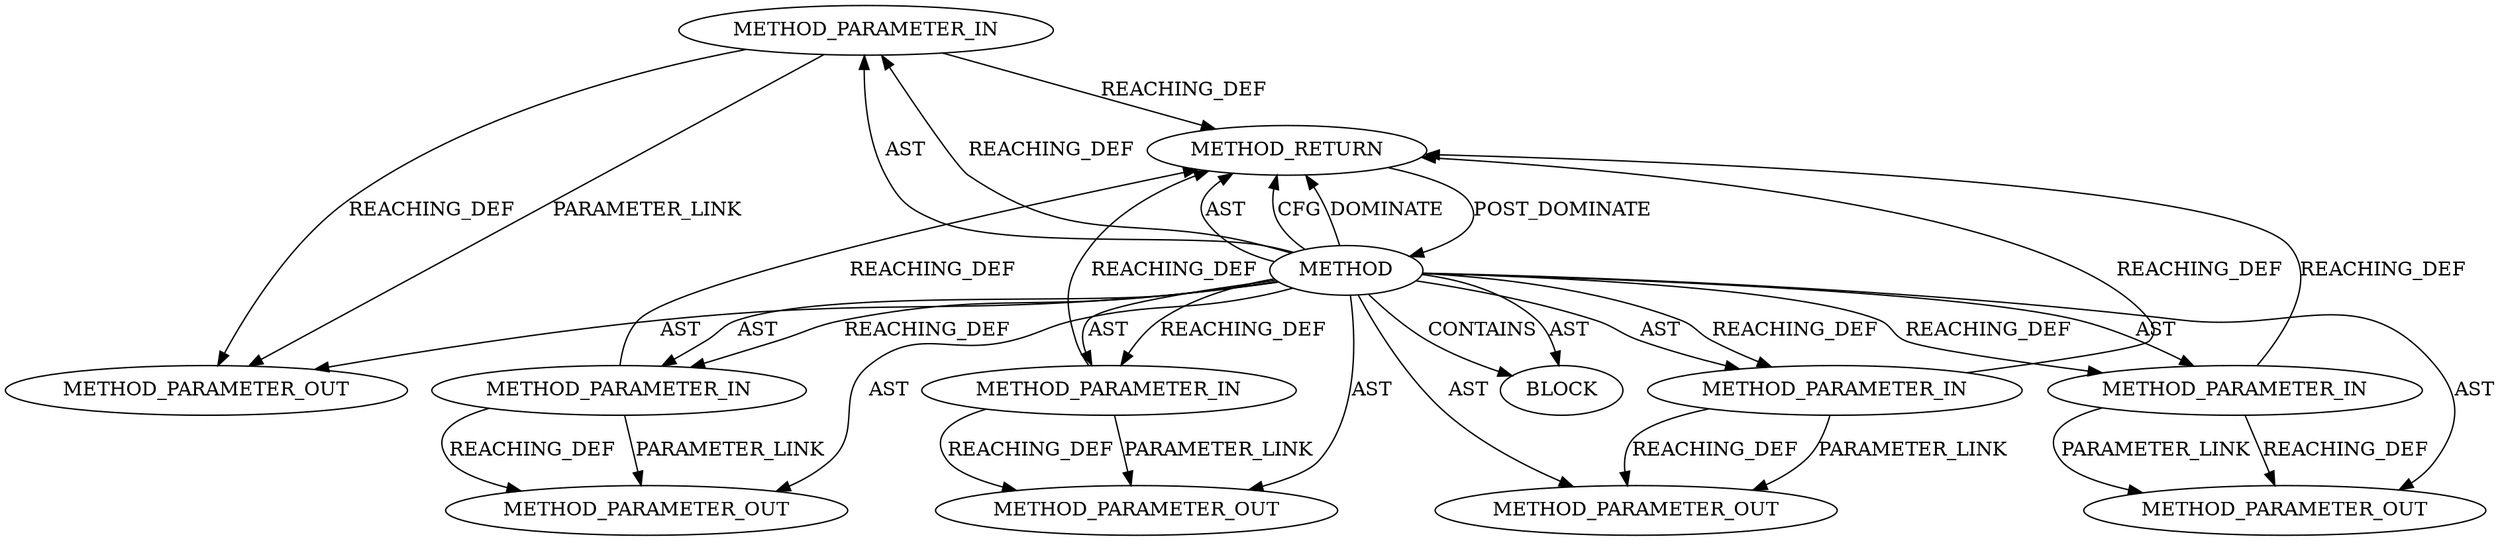 digraph {
  13386 [label=METHOD_PARAMETER_OUT ORDER=4 CODE="p4" IS_VARIADIC=false TYPE_FULL_NAME="ANY" EVALUATION_STRATEGY="BY_VALUE" INDEX=4 NAME="p4"]
  12216 [label=METHOD_PARAMETER_IN ORDER=3 CODE="p3" IS_VARIADIC=false TYPE_FULL_NAME="ANY" EVALUATION_STRATEGY="BY_VALUE" INDEX=3 NAME="p3"]
  12214 [label=METHOD_PARAMETER_IN ORDER=1 CODE="p1" IS_VARIADIC=false TYPE_FULL_NAME="ANY" EVALUATION_STRATEGY="BY_VALUE" INDEX=1 NAME="p1"]
  13385 [label=METHOD_PARAMETER_OUT ORDER=3 CODE="p3" IS_VARIADIC=false TYPE_FULL_NAME="ANY" EVALUATION_STRATEGY="BY_VALUE" INDEX=3 NAME="p3"]
  12220 [label=METHOD_RETURN ORDER=2 CODE="RET" TYPE_FULL_NAME="ANY" EVALUATION_STRATEGY="BY_VALUE"]
  13387 [label=METHOD_PARAMETER_OUT ORDER=5 CODE="p5" IS_VARIADIC=false TYPE_FULL_NAME="ANY" EVALUATION_STRATEGY="BY_VALUE" INDEX=5 NAME="p5"]
  12219 [label=BLOCK ORDER=1 ARGUMENT_INDEX=1 CODE="<empty>" TYPE_FULL_NAME="ANY"]
  12218 [label=METHOD_PARAMETER_IN ORDER=5 CODE="p5" IS_VARIADIC=false TYPE_FULL_NAME="ANY" EVALUATION_STRATEGY="BY_VALUE" INDEX=5 NAME="p5"]
  12217 [label=METHOD_PARAMETER_IN ORDER=4 CODE="p4" IS_VARIADIC=false TYPE_FULL_NAME="ANY" EVALUATION_STRATEGY="BY_VALUE" INDEX=4 NAME="p4"]
  13384 [label=METHOD_PARAMETER_OUT ORDER=2 CODE="p2" IS_VARIADIC=false TYPE_FULL_NAME="ANY" EVALUATION_STRATEGY="BY_VALUE" INDEX=2 NAME="p2"]
  13383 [label=METHOD_PARAMETER_OUT ORDER=1 CODE="p1" IS_VARIADIC=false TYPE_FULL_NAME="ANY" EVALUATION_STRATEGY="BY_VALUE" INDEX=1 NAME="p1"]
  12215 [label=METHOD_PARAMETER_IN ORDER=2 CODE="p2" IS_VARIADIC=false TYPE_FULL_NAME="ANY" EVALUATION_STRATEGY="BY_VALUE" INDEX=2 NAME="p2"]
  12213 [label=METHOD AST_PARENT_TYPE="NAMESPACE_BLOCK" AST_PARENT_FULL_NAME="<global>" ORDER=0 CODE="<empty>" FULL_NAME="iov_iter_kvec" IS_EXTERNAL=true FILENAME="<empty>" SIGNATURE="" NAME="iov_iter_kvec"]
  12220 -> 12213 [label=POST_DOMINATE ]
  12216 -> 12220 [label=REACHING_DEF VARIABLE="p3"]
  12213 -> 12220 [label=AST ]
  12217 -> 13386 [label=PARAMETER_LINK ]
  12215 -> 13384 [label=PARAMETER_LINK ]
  12213 -> 13384 [label=AST ]
  12213 -> 12217 [label=AST ]
  12216 -> 13385 [label=REACHING_DEF VARIABLE="p3"]
  12218 -> 13387 [label=PARAMETER_LINK ]
  12213 -> 12218 [label=AST ]
  12213 -> 12214 [label=AST ]
  12217 -> 13386 [label=REACHING_DEF VARIABLE="p4"]
  12214 -> 12220 [label=REACHING_DEF VARIABLE="p1"]
  12218 -> 12220 [label=REACHING_DEF VARIABLE="p5"]
  12214 -> 13383 [label=REACHING_DEF VARIABLE="p1"]
  12213 -> 12215 [label=AST ]
  12215 -> 12220 [label=REACHING_DEF VARIABLE="p2"]
  12218 -> 13387 [label=REACHING_DEF VARIABLE="p5"]
  12213 -> 12220 [label=CFG ]
  12213 -> 12217 [label=REACHING_DEF VARIABLE=""]
  12213 -> 12214 [label=REACHING_DEF VARIABLE=""]
  12213 -> 12216 [label=AST ]
  12213 -> 12219 [label=CONTAINS ]
  12213 -> 12220 [label=DOMINATE ]
  12213 -> 13387 [label=AST ]
  12213 -> 13385 [label=AST ]
  12213 -> 12218 [label=REACHING_DEF VARIABLE=""]
  12213 -> 12215 [label=REACHING_DEF VARIABLE=""]
  12216 -> 13385 [label=PARAMETER_LINK ]
  12213 -> 12219 [label=AST ]
  12215 -> 13384 [label=REACHING_DEF VARIABLE="p2"]
  12217 -> 12220 [label=REACHING_DEF VARIABLE="p4"]
  12213 -> 13386 [label=AST ]
  12213 -> 13383 [label=AST ]
  12214 -> 13383 [label=PARAMETER_LINK ]
  12213 -> 12216 [label=REACHING_DEF VARIABLE=""]
}
